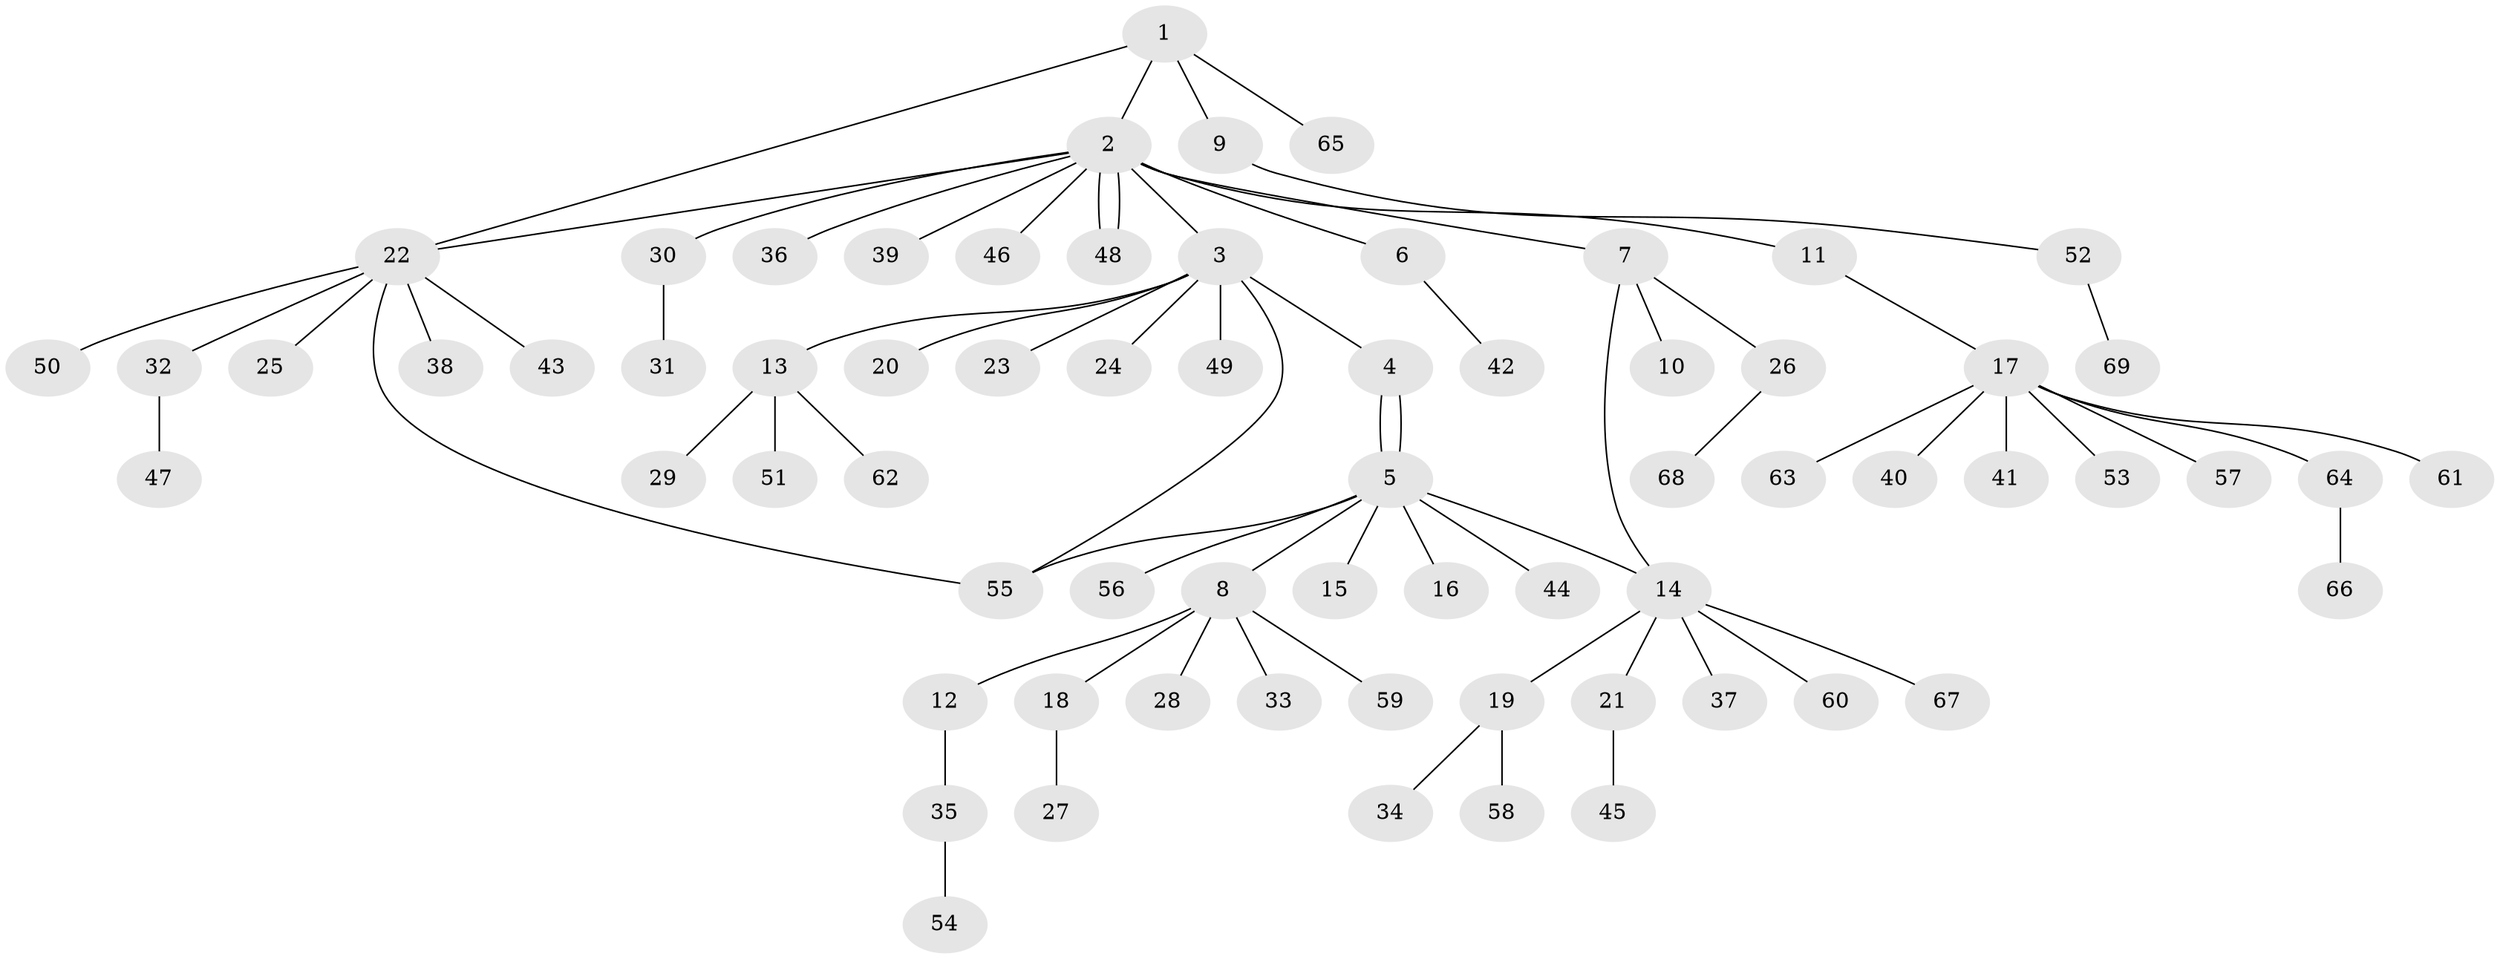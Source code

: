 // Generated by graph-tools (version 1.1) at 2025/49/03/09/25 03:49:50]
// undirected, 69 vertices, 74 edges
graph export_dot {
graph [start="1"]
  node [color=gray90,style=filled];
  1;
  2;
  3;
  4;
  5;
  6;
  7;
  8;
  9;
  10;
  11;
  12;
  13;
  14;
  15;
  16;
  17;
  18;
  19;
  20;
  21;
  22;
  23;
  24;
  25;
  26;
  27;
  28;
  29;
  30;
  31;
  32;
  33;
  34;
  35;
  36;
  37;
  38;
  39;
  40;
  41;
  42;
  43;
  44;
  45;
  46;
  47;
  48;
  49;
  50;
  51;
  52;
  53;
  54;
  55;
  56;
  57;
  58;
  59;
  60;
  61;
  62;
  63;
  64;
  65;
  66;
  67;
  68;
  69;
  1 -- 2;
  1 -- 9;
  1 -- 22;
  1 -- 65;
  2 -- 3;
  2 -- 6;
  2 -- 7;
  2 -- 11;
  2 -- 22;
  2 -- 30;
  2 -- 36;
  2 -- 39;
  2 -- 46;
  2 -- 48;
  2 -- 48;
  3 -- 4;
  3 -- 13;
  3 -- 20;
  3 -- 23;
  3 -- 24;
  3 -- 49;
  3 -- 55;
  4 -- 5;
  4 -- 5;
  5 -- 8;
  5 -- 14;
  5 -- 15;
  5 -- 16;
  5 -- 44;
  5 -- 55;
  5 -- 56;
  6 -- 42;
  7 -- 10;
  7 -- 14;
  7 -- 26;
  8 -- 12;
  8 -- 18;
  8 -- 28;
  8 -- 33;
  8 -- 59;
  9 -- 52;
  11 -- 17;
  12 -- 35;
  13 -- 29;
  13 -- 51;
  13 -- 62;
  14 -- 19;
  14 -- 21;
  14 -- 37;
  14 -- 60;
  14 -- 67;
  17 -- 40;
  17 -- 41;
  17 -- 53;
  17 -- 57;
  17 -- 61;
  17 -- 63;
  17 -- 64;
  18 -- 27;
  19 -- 34;
  19 -- 58;
  21 -- 45;
  22 -- 25;
  22 -- 32;
  22 -- 38;
  22 -- 43;
  22 -- 50;
  22 -- 55;
  26 -- 68;
  30 -- 31;
  32 -- 47;
  35 -- 54;
  52 -- 69;
  64 -- 66;
}
